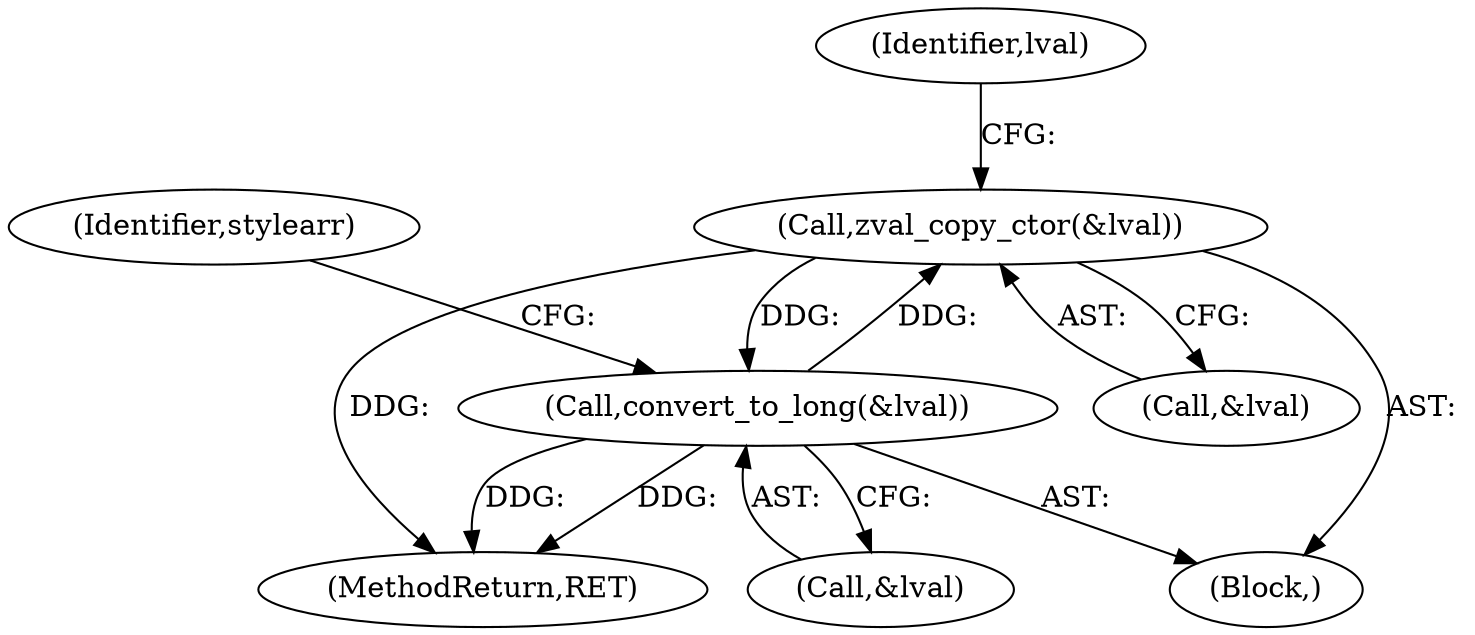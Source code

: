 digraph "0_php-src_2938329ce19cb8c4197dec146c3ec887c6f61d01@API" {
"1000172" [label="(Call,zval_copy_ctor(&lval))"];
"1000175" [label="(Call,convert_to_long(&lval))"];
"1000172" [label="(Call,zval_copy_ctor(&lval))"];
"1000173" [label="(Call,&lval)"];
"1000176" [label="(Call,&lval)"];
"1000172" [label="(Call,zval_copy_ctor(&lval))"];
"1000165" [label="(Block,)"];
"1000201" [label="(MethodReturn,RET)"];
"1000175" [label="(Call,convert_to_long(&lval))"];
"1000180" [label="(Identifier,stylearr)"];
"1000177" [label="(Identifier,lval)"];
"1000172" -> "1000165"  [label="AST: "];
"1000172" -> "1000173"  [label="CFG: "];
"1000173" -> "1000172"  [label="AST: "];
"1000177" -> "1000172"  [label="CFG: "];
"1000172" -> "1000201"  [label="DDG: "];
"1000175" -> "1000172"  [label="DDG: "];
"1000172" -> "1000175"  [label="DDG: "];
"1000175" -> "1000165"  [label="AST: "];
"1000175" -> "1000176"  [label="CFG: "];
"1000176" -> "1000175"  [label="AST: "];
"1000180" -> "1000175"  [label="CFG: "];
"1000175" -> "1000201"  [label="DDG: "];
"1000175" -> "1000201"  [label="DDG: "];
}
